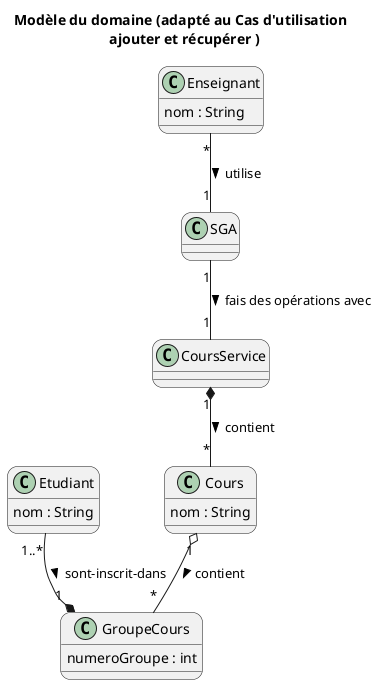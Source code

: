 @startuml MDD
skinparam defaultfontname Verdana
skinparam RoundCorner 20

title Modèle du domaine (adapté au Cas d'utilisation \n ajouter et récupérer )

class CoursService {

}

class Cours {
    nom : String
}

class GroupeCours {
    numeroGroupe : int
}

class Enseignant {
    nom : String
}

class SGA {

}

class Etudiant {
    nom : String
}

SGA "1" -- "1"CoursService : fais des opérations avec >
Etudiant "1..*" --* "1"GroupeCours : sont-inscrit-dans >
Cours "1" o-- "*"GroupeCours : contient >
CoursService "1" *-- "*"Cours : contient >
Enseignant "*" -- "1"SGA : utilise >
@enduml